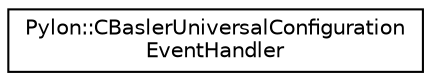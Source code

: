 digraph "Graphical Class Hierarchy"
{
  edge [fontname="Helvetica",fontsize="10",labelfontname="Helvetica",labelfontsize="10"];
  node [fontname="Helvetica",fontsize="10",shape=record];
  rankdir="LR";
  Node1 [label="Pylon::CBaslerUniversalConfiguration\lEventHandler",height=0.2,width=0.4,color="black", fillcolor="white", style="filled",URL="$class_pylon_1_1_c_basler_universal_configuration_event_handler.html",tooltip="The configuration event handler base class. "];
}
